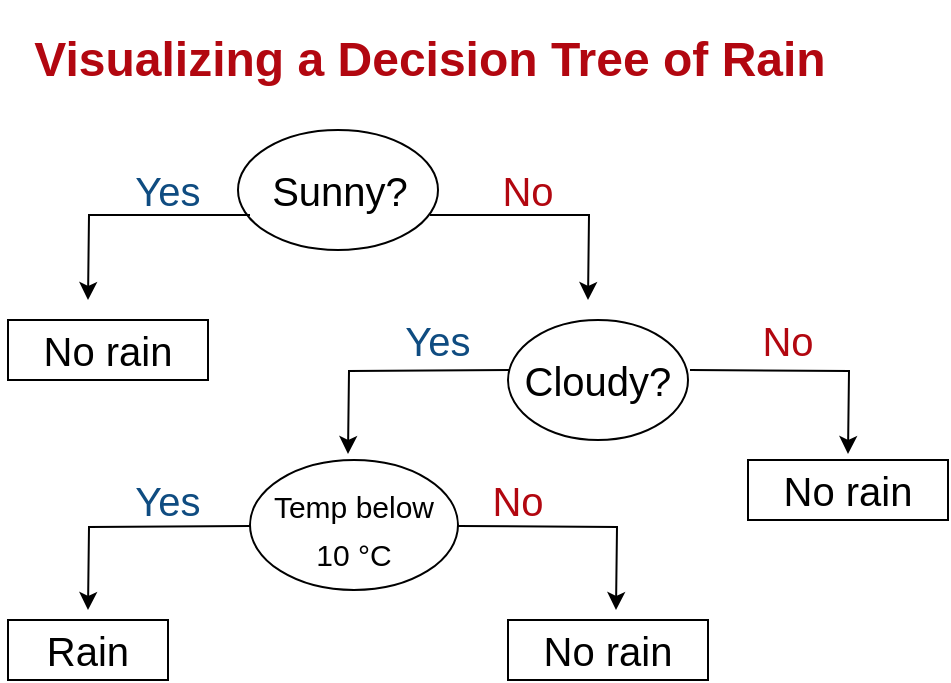 <mxGraphModel dx="542" dy="1188" grid="0" gridSize="10" guides="1" tooltips="1" connect="1" arrows="1" fold="1" page="1" pageScale="1" pageWidth="1169" pageHeight="827" background="#ffffff"><root><mxCell id="0"/><mxCell id="1" parent="0"/><mxCell id="2" value="&lt;h1&gt;Visualizing a Decision Tree of Rain&lt;/h1&gt;" style="text;html=1;strokeColor=none;fillColor=none;spacing=5;spacingTop=-20;whiteSpace=wrap;overflow=hidden;rounded=0;align=center;fontColor=#b20710;" parent="1" vertex="1"><mxGeometry x="231" y="-382" width="430" height="40" as="geometry"/></mxCell><mxCell id="3" value="" style="ellipse;whiteSpace=wrap;html=1;align=center;labelBackgroundColor=#9BB7D4;" parent="1" vertex="1"><mxGeometry x="350" y="-327" width="100" height="60" as="geometry"/></mxCell><mxCell id="6" style="edgeStyle=orthogonalEdgeStyle;rounded=0;html=1;exitX=0;exitY=0.75;jettySize=auto;orthogonalLoop=1;fontSize=20;" parent="1" source="4" edge="1"><mxGeometry relative="1" as="geometry"><mxPoint x="275" y="-242" as="targetPoint"/></mxGeometry></mxCell><mxCell id="8" style="edgeStyle=orthogonalEdgeStyle;rounded=0;html=1;exitX=1;exitY=0.75;jettySize=auto;orthogonalLoop=1;fontSize=20;" parent="1" source="4" edge="1"><mxGeometry relative="1" as="geometry"><mxPoint x="525" y="-242" as="targetPoint"/></mxGeometry></mxCell><mxCell id="4" value="Sunny?" style="text;html=1;strokeColor=none;fillColor=none;align=center;verticalAlign=middle;whiteSpace=wrap;rounded=0;fontSize=20;labelBackgroundColor=#ffffff;" parent="1" vertex="1"><mxGeometry x="356" y="-322" width="90" height="50" as="geometry"/></mxCell><mxCell id="9" value="&lt;font color=&quot;#0f4c81&quot;&gt;Yes&lt;/font&gt;" style="text;html=1;strokeColor=none;fillColor=none;align=center;verticalAlign=middle;whiteSpace=wrap;rounded=0;fontSize=20;" parent="1" vertex="1"><mxGeometry x="295" y="-307" width="40" height="20" as="geometry"/></mxCell><mxCell id="11" value="No" style="text;html=1;strokeColor=none;fillColor=none;align=center;verticalAlign=middle;whiteSpace=wrap;rounded=0;fontSize=20;fontColor=#b20710;" parent="1" vertex="1"><mxGeometry x="475" y="-307" width="40" height="20" as="geometry"/></mxCell><mxCell id="12" value="" style="rounded=0;whiteSpace=wrap;html=1;fontSize=20;align=center;" parent="1" vertex="1"><mxGeometry x="235" y="-232" width="100" height="30" as="geometry"/></mxCell><mxCell id="13" value="No rain" style="text;html=1;strokeColor=none;fillColor=none;align=center;verticalAlign=middle;whiteSpace=wrap;rounded=0;fontSize=20;" parent="1" vertex="1"><mxGeometry x="240" y="-227" width="90" height="20" as="geometry"/></mxCell><mxCell id="16" value="Cloudy?" style="ellipse;whiteSpace=wrap;html=1;fontSize=20;align=center;" parent="1" vertex="1"><mxGeometry x="485" y="-232" width="90" height="60" as="geometry"/></mxCell><mxCell id="17" style="edgeStyle=orthogonalEdgeStyle;rounded=0;html=1;exitX=0;exitY=0.75;jettySize=auto;orthogonalLoop=1;fontSize=20;" parent="1" edge="1"><mxGeometry relative="1" as="geometry"><mxPoint x="405" y="-165" as="targetPoint"/><mxPoint x="486" y="-207" as="sourcePoint"/></mxGeometry></mxCell><mxCell id="18" style="edgeStyle=orthogonalEdgeStyle;rounded=0;html=1;exitX=1;exitY=0.75;jettySize=auto;orthogonalLoop=1;fontSize=20;" parent="1" edge="1"><mxGeometry relative="1" as="geometry"><mxPoint x="655" y="-165" as="targetPoint"/><mxPoint x="576" y="-207" as="sourcePoint"/></mxGeometry></mxCell><mxCell id="19" value="&lt;font color=&quot;#0f4c81&quot;&gt;Yes&lt;/font&gt;" style="text;html=1;strokeColor=none;fillColor=none;align=center;verticalAlign=middle;whiteSpace=wrap;rounded=0;fontSize=20;" parent="1" vertex="1"><mxGeometry x="430" y="-232" width="40" height="20" as="geometry"/></mxCell><mxCell id="20" value="No" style="text;html=1;strokeColor=none;fillColor=none;align=center;verticalAlign=middle;whiteSpace=wrap;rounded=0;fontSize=20;fontColor=#b20710;" parent="1" vertex="1"><mxGeometry x="605" y="-232" width="40" height="20" as="geometry"/></mxCell><mxCell id="21" value="" style="rounded=0;whiteSpace=wrap;html=1;fontSize=20;align=center;" parent="1" vertex="1"><mxGeometry x="605" y="-162" width="100" height="30" as="geometry"/></mxCell><mxCell id="22" value="No rain" style="text;html=1;strokeColor=none;fillColor=none;align=center;verticalAlign=middle;whiteSpace=wrap;rounded=0;fontSize=20;" parent="1" vertex="1"><mxGeometry x="610" y="-157" width="90" height="20" as="geometry"/></mxCell><mxCell id="23" value="&lt;font style=&quot;font-size: 15px&quot;&gt;Temp below 10&amp;nbsp;&lt;span&gt;°C&lt;/span&gt;&lt;/font&gt;" style="ellipse;whiteSpace=wrap;html=1;fontSize=20;align=center;" parent="1" vertex="1"><mxGeometry x="356" y="-162" width="104" height="65" as="geometry"/></mxCell><mxCell id="26" style="edgeStyle=orthogonalEdgeStyle;rounded=0;html=1;exitX=0;exitY=0.75;jettySize=auto;orthogonalLoop=1;fontSize=20;" parent="1" edge="1"><mxGeometry relative="1" as="geometry"><mxPoint x="275" y="-87" as="targetPoint"/><mxPoint x="356" y="-129" as="sourcePoint"/></mxGeometry></mxCell><mxCell id="27" style="edgeStyle=orthogonalEdgeStyle;rounded=0;html=1;exitX=1;exitY=0.75;jettySize=auto;orthogonalLoop=1;fontSize=20;" parent="1" edge="1"><mxGeometry relative="1" as="geometry"><mxPoint x="539" y="-87" as="targetPoint"/><mxPoint x="460" y="-129" as="sourcePoint"/></mxGeometry></mxCell><mxCell id="28" value="&lt;font color=&quot;#0f4c81&quot;&gt;Yes&lt;/font&gt;" style="text;html=1;strokeColor=none;fillColor=none;align=center;verticalAlign=middle;whiteSpace=wrap;rounded=0;fontSize=20;" parent="1" vertex="1"><mxGeometry x="295" y="-152" width="40" height="20" as="geometry"/></mxCell><mxCell id="29" value="&lt;font color=&quot;#b20710&quot;&gt;No&lt;/font&gt;" style="text;html=1;strokeColor=none;fillColor=none;align=center;verticalAlign=middle;whiteSpace=wrap;rounded=0;fontSize=20;" parent="1" vertex="1"><mxGeometry x="470" y="-152" width="40" height="20" as="geometry"/></mxCell><mxCell id="30" value="Rain" style="rounded=0;whiteSpace=wrap;html=1;fontSize=20;align=center;" parent="1" vertex="1"><mxGeometry x="235" y="-82" width="80" height="30" as="geometry"/></mxCell><mxCell id="31" value="" style="rounded=0;whiteSpace=wrap;html=1;fontSize=20;align=center;" parent="1" vertex="1"><mxGeometry x="485" y="-82" width="100" height="30" as="geometry"/></mxCell><mxCell id="32" value="No rain" style="text;html=1;strokeColor=none;fillColor=none;align=center;verticalAlign=middle;whiteSpace=wrap;rounded=0;fontSize=20;" parent="1" vertex="1"><mxGeometry x="490" y="-77" width="90" height="20" as="geometry"/></mxCell></root></mxGraphModel>